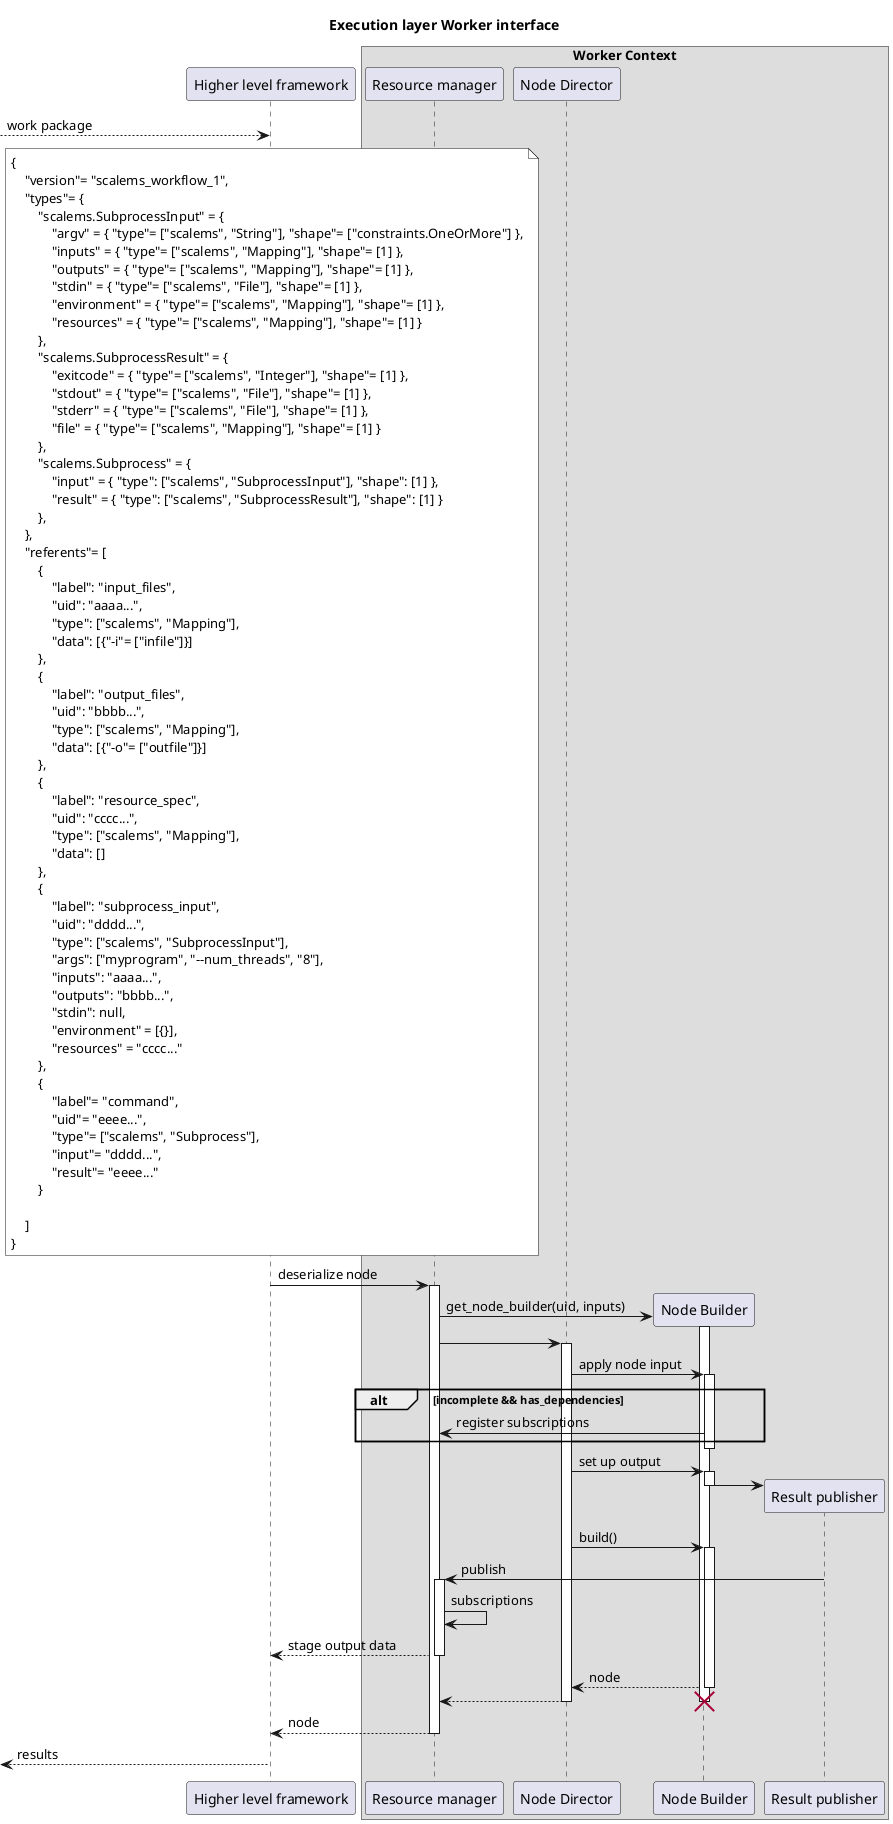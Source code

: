 @startuml
title Execution layer Worker interface

participant "Higher level framework" as framework

box "Worker Context"
participant "Resource manager" as context
participant "Node Director" as node_director
participant "Node Builder" as node_builder
participant "Result publisher" as publisher
end box

'--> framework: static data resources available
'   note over framework #FFFFFF
'   my_array =
'   69e69fedbdbab6dcda556db6d5835375cefb4e801fb8279d0d7ef3995154bc15: scalems.Integer64
'   endnote
'
'   framework --> context **: provision worker
'
'   rnote over framework #FFFFFF
'   69e69fedbdbab6dcda556db6d5835375cefb4e801fb8279d0d7ef3995154bc15: scalems.Integer64
'   endrnote
'
'   framework -> context: place data

--> framework: work package

    note over framework #FFFFFF
    {
        "version"= "scalems_workflow_1",
        "types"= {
            "scalems.SubprocessInput" = {
                "argv" = { "type"= ["scalems", "String"], "shape"= ["constraints.OneOrMore"] },
                "inputs" = { "type"= ["scalems", "Mapping"], "shape"= [1] },
                "outputs" = { "type"= ["scalems", "Mapping"], "shape"= [1] },
                "stdin" = { "type"= ["scalems", "File"], "shape"= [1] },
                "environment" = { "type"= ["scalems", "Mapping"], "shape"= [1] },
                "resources" = { "type"= ["scalems", "Mapping"], "shape"= [1] }
            },
            "scalems.SubprocessResult" = {
                "exitcode" = { "type"= ["scalems", "Integer"], "shape"= [1] },
                "stdout" = { "type"= ["scalems", "File"], "shape"= [1] },
                "stderr" = { "type"= ["scalems", "File"], "shape"= [1] },
                "file" = { "type"= ["scalems", "Mapping"], "shape"= [1] }
            },
            "scalems.Subprocess" = {
                "input" = { "type": ["scalems", "SubprocessInput"], "shape": [1] },
                "result" = { "type": ["scalems", "SubprocessResult"], "shape": [1] }
            },
        },
        "referents"= [
            {
                "label": "input_files",
                "uid": "aaaa...",
                "type": ["scalems", "Mapping"],
                "data": [{"-i"= ["infile"]}]
            },
            {
                "label": "output_files",
                "uid": "bbbb...",
                "type": ["scalems", "Mapping"],
                "data": [{"-o"= ["outfile"]}]
            },
            {
                "label": "resource_spec",
                "uid": "cccc...",
                "type": ["scalems", "Mapping"],
                "data": []
            },
            {
                "label": "subprocess_input",
                "uid": "dddd...",
                "type": ["scalems", "SubprocessInput"],
                "args": ["myprogram", "--num_threads", "8"],
                "inputs": "aaaa...",
                "outputs": "bbbb...",
                "stdin": null,
                "environment" = [{}],
                "resources" = "cccc..."
            },
            {
                "label"= "command",
                "uid"= "eeee...",
                "type"= ["scalems", "Subprocess"],
                "input"= "dddd...",
                "result"= "eeee..."
            }

        ]
    }
    endrnote


   framework -> context ++: deserialize node


    context -> node_builder **: get_node_builder(uid, inputs)
    activate node_builder
    context -> node_director ++

    node_director -> node_builder: apply node input
    activate node_builder

    alt incomplete && has_dependencies
        node_builder -> context: register subscriptions
    end
    deactivate node_builder

    node_director -> node_builder ++: set up output
    node_builder -> publisher **
    deactivate node_builder

    node_director -> node_builder ++: build()

    publisher -> context: publish
    activate context
    context -> context: subscriptions
    framework <-- context: stage output data
    deactivate context
    deactivate publisher

    node_director <-- node_builder --: node
    context <-- node_director --
    destroy node_builder
    framework <-- context: node
    deactivate context

    [<-- framework: results

@enduml
